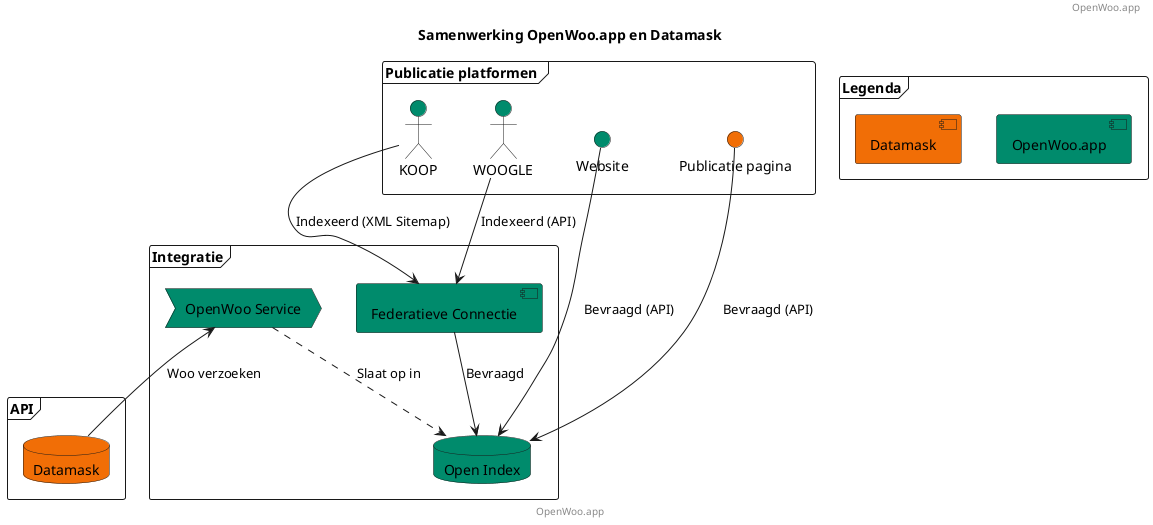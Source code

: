 @startuml
title Samenwerking OpenWoo.app en Datamask
footer: OpenWoo.app
header: OpenWoo.app


' Publicatie platformen (Laag 5 UI)
frame "Publicatie platformen " {
    actor "KOOP"  as KOOP #008b6C
    actor   "WOOGLE" as WOOGLE #008b6C
    interface "Website" AS Website #008b6C
    interface "Publicatie pagina" as PublicatiePagina #F16E06
}



' Integratie (Laag 3)
frame "Integratie" {
    database "Open Index"  as OI #008b6C
    component "Federatieve Connectie"  as FCS #008b6C
    process "OpenWoo Service"  as OWS #008b6C
}

' Bronnen (Laag 2)
frame "API" {
    database "Datamask" as DatamaskDB #F16E06
}

frame "Legenda" {
    component "OpenWoo.app" #008b6C
    component "Datamask" #F16E06



}

OWS <-- DatamaskDB: Woo verzoeken
OWS ..> OI: Slaat op in

FCS --> OI : Bevraagd

KOOP -down-> FCS : Indexeerd (XML Sitemap)
WOOGLE -down-> FCS : Indexeerd (API)
Website -down-> OI : Bevraagd (API)
PublicatiePagina -down-> OI : Bevraagd (API)

@enduml